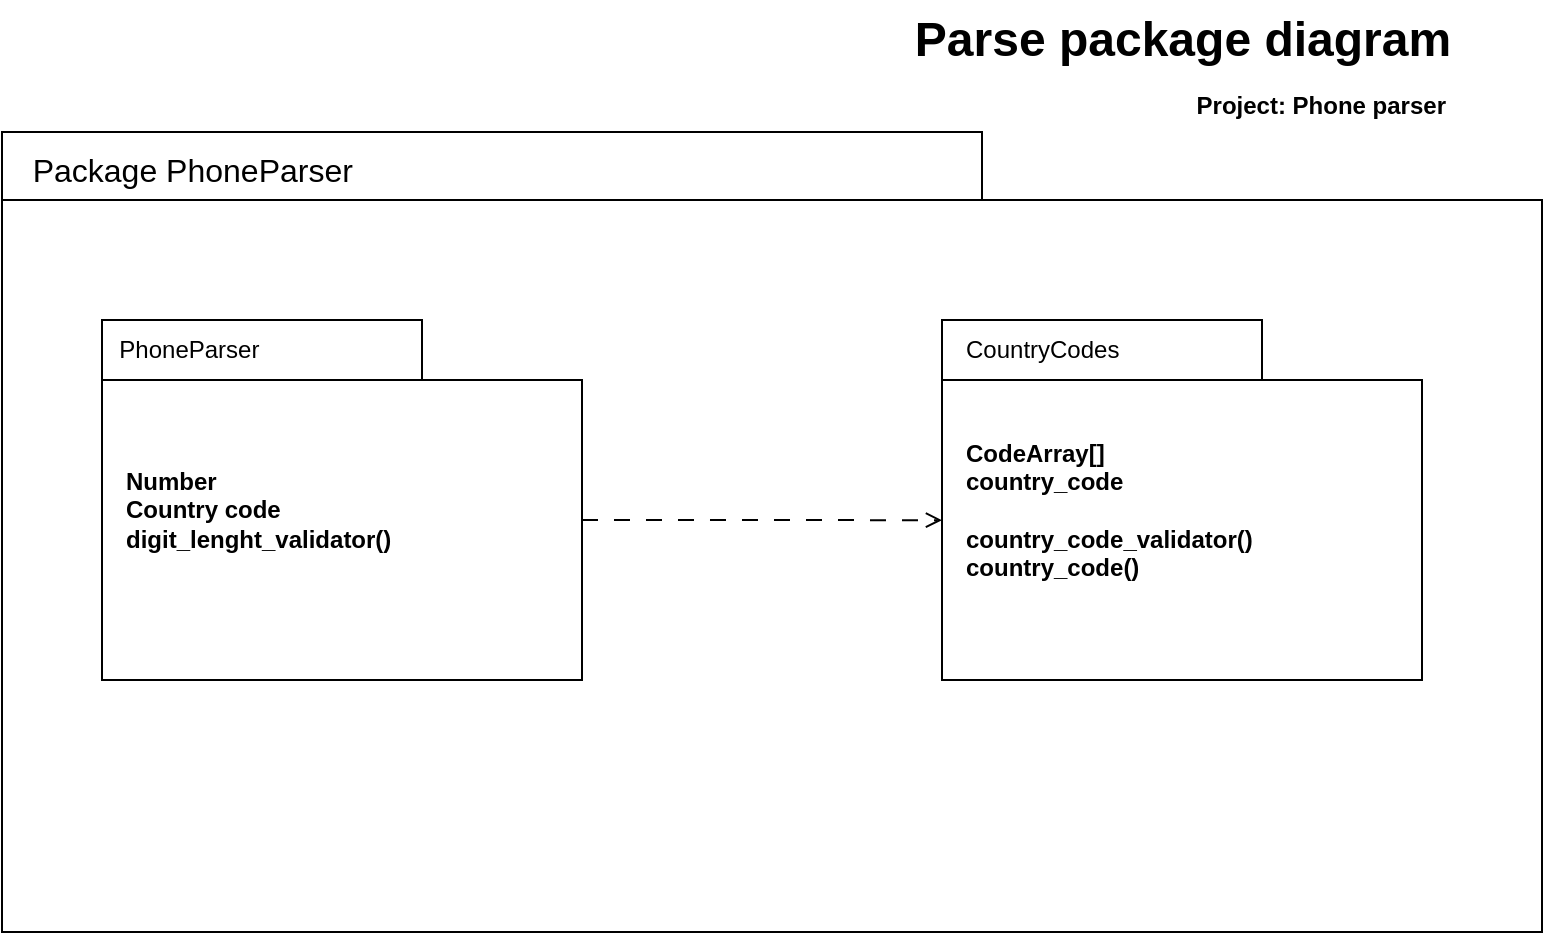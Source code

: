 <mxfile version="21.6.9" type="device">
  <diagram name="Página-1" id="daxOohnOLN_PKYT9jtpG">
    <mxGraphModel dx="1434" dy="758" grid="1" gridSize="10" guides="1" tooltips="1" connect="1" arrows="1" fold="1" page="1" pageScale="1" pageWidth="1169" pageHeight="827" math="0" shadow="0">
      <root>
        <mxCell id="0" />
        <mxCell id="1" parent="0" />
        <mxCell id="L75uIQl6OypaBrUaCVp4-22" value="" style="shape=folder;fontStyle=1;spacingTop=10;tabWidth=490;tabHeight=34;tabPosition=left;html=1;whiteSpace=wrap;" vertex="1" parent="1">
          <mxGeometry x="130" y="146" width="770" height="400" as="geometry" />
        </mxCell>
        <mxCell id="L75uIQl6OypaBrUaCVp4-15" value="&amp;nbsp; &amp;nbsp;Number&lt;br&gt;&amp;nbsp; &amp;nbsp;Country code&lt;br&gt;&amp;nbsp; &amp;nbsp;digit_lenght_validator()" style="shape=folder;fontStyle=1;spacingTop=10;tabWidth=160;tabHeight=30;tabPosition=left;html=1;whiteSpace=wrap;align=left;" vertex="1" parent="1">
          <mxGeometry x="180" y="240" width="240" height="180" as="geometry" />
        </mxCell>
        <mxCell id="L75uIQl6OypaBrUaCVp4-16" value="&amp;nbsp; PhoneParser" style="text;html=1;strokeColor=none;fillColor=none;align=left;verticalAlign=middle;whiteSpace=wrap;rounded=0;" vertex="1" parent="1">
          <mxGeometry x="180" y="240" width="140" height="30" as="geometry" />
        </mxCell>
        <mxCell id="L75uIQl6OypaBrUaCVp4-17" value="Parse package diagram" style="text;strokeColor=none;fillColor=none;html=1;fontSize=24;fontStyle=1;verticalAlign=middle;align=center;" vertex="1" parent="1">
          <mxGeometry x="670" y="80" width="100" height="40" as="geometry" />
        </mxCell>
        <mxCell id="L75uIQl6OypaBrUaCVp4-18" value="Project: Phone parser" style="text;align=right;fontStyle=1;verticalAlign=middle;spacingLeft=3;spacingRight=3;strokeColor=none;rotatable=0;points=[[0,0.5],[1,0.5]];portConstraint=eastwest;html=1;" vertex="1" parent="1">
          <mxGeometry x="776" y="120" width="80" height="26" as="geometry" />
        </mxCell>
        <mxCell id="L75uIQl6OypaBrUaCVp4-19" value="&amp;nbsp; &amp;nbsp;CodeArray[]&lt;br&gt;&amp;nbsp; &amp;nbsp;country_code&lt;br&gt;&lt;br&gt;&amp;nbsp; &amp;nbsp;country_code_validator()&lt;br&gt;&amp;nbsp; &amp;nbsp;country_code()" style="shape=folder;fontStyle=1;spacingTop=10;tabWidth=160;tabHeight=30;tabPosition=left;html=1;whiteSpace=wrap;align=left;" vertex="1" parent="1">
          <mxGeometry x="600" y="240" width="240" height="180" as="geometry" />
        </mxCell>
        <mxCell id="L75uIQl6OypaBrUaCVp4-20" value="&amp;nbsp; &amp;nbsp;CountryCodes" style="text;html=1;strokeColor=none;fillColor=none;align=left;verticalAlign=middle;whiteSpace=wrap;rounded=0;" vertex="1" parent="1">
          <mxGeometry x="600" y="240" width="140" height="30" as="geometry" />
        </mxCell>
        <mxCell id="L75uIQl6OypaBrUaCVp4-21" value="" style="endArrow=open;html=1;rounded=0;entryX=0;entryY=0.556;entryDx=0;entryDy=0;entryPerimeter=0;endFill=0;dashed=1;dashPattern=8 8;" edge="1" parent="1" target="L75uIQl6OypaBrUaCVp4-19">
          <mxGeometry width="50" height="50" relative="1" as="geometry">
            <mxPoint x="420" y="340" as="sourcePoint" />
            <mxPoint x="540" y="340" as="targetPoint" />
          </mxGeometry>
        </mxCell>
        <mxCell id="L75uIQl6OypaBrUaCVp4-23" value="&lt;font style=&quot;font-size: 16px;&quot;&gt;&amp;nbsp; &amp;nbsp;Package PhoneParser&lt;/font&gt;" style="text;html=1;strokeColor=none;fillColor=none;align=left;verticalAlign=middle;whiteSpace=wrap;rounded=0;" vertex="1" parent="1">
          <mxGeometry x="130" y="150" width="290" height="30" as="geometry" />
        </mxCell>
      </root>
    </mxGraphModel>
  </diagram>
</mxfile>
